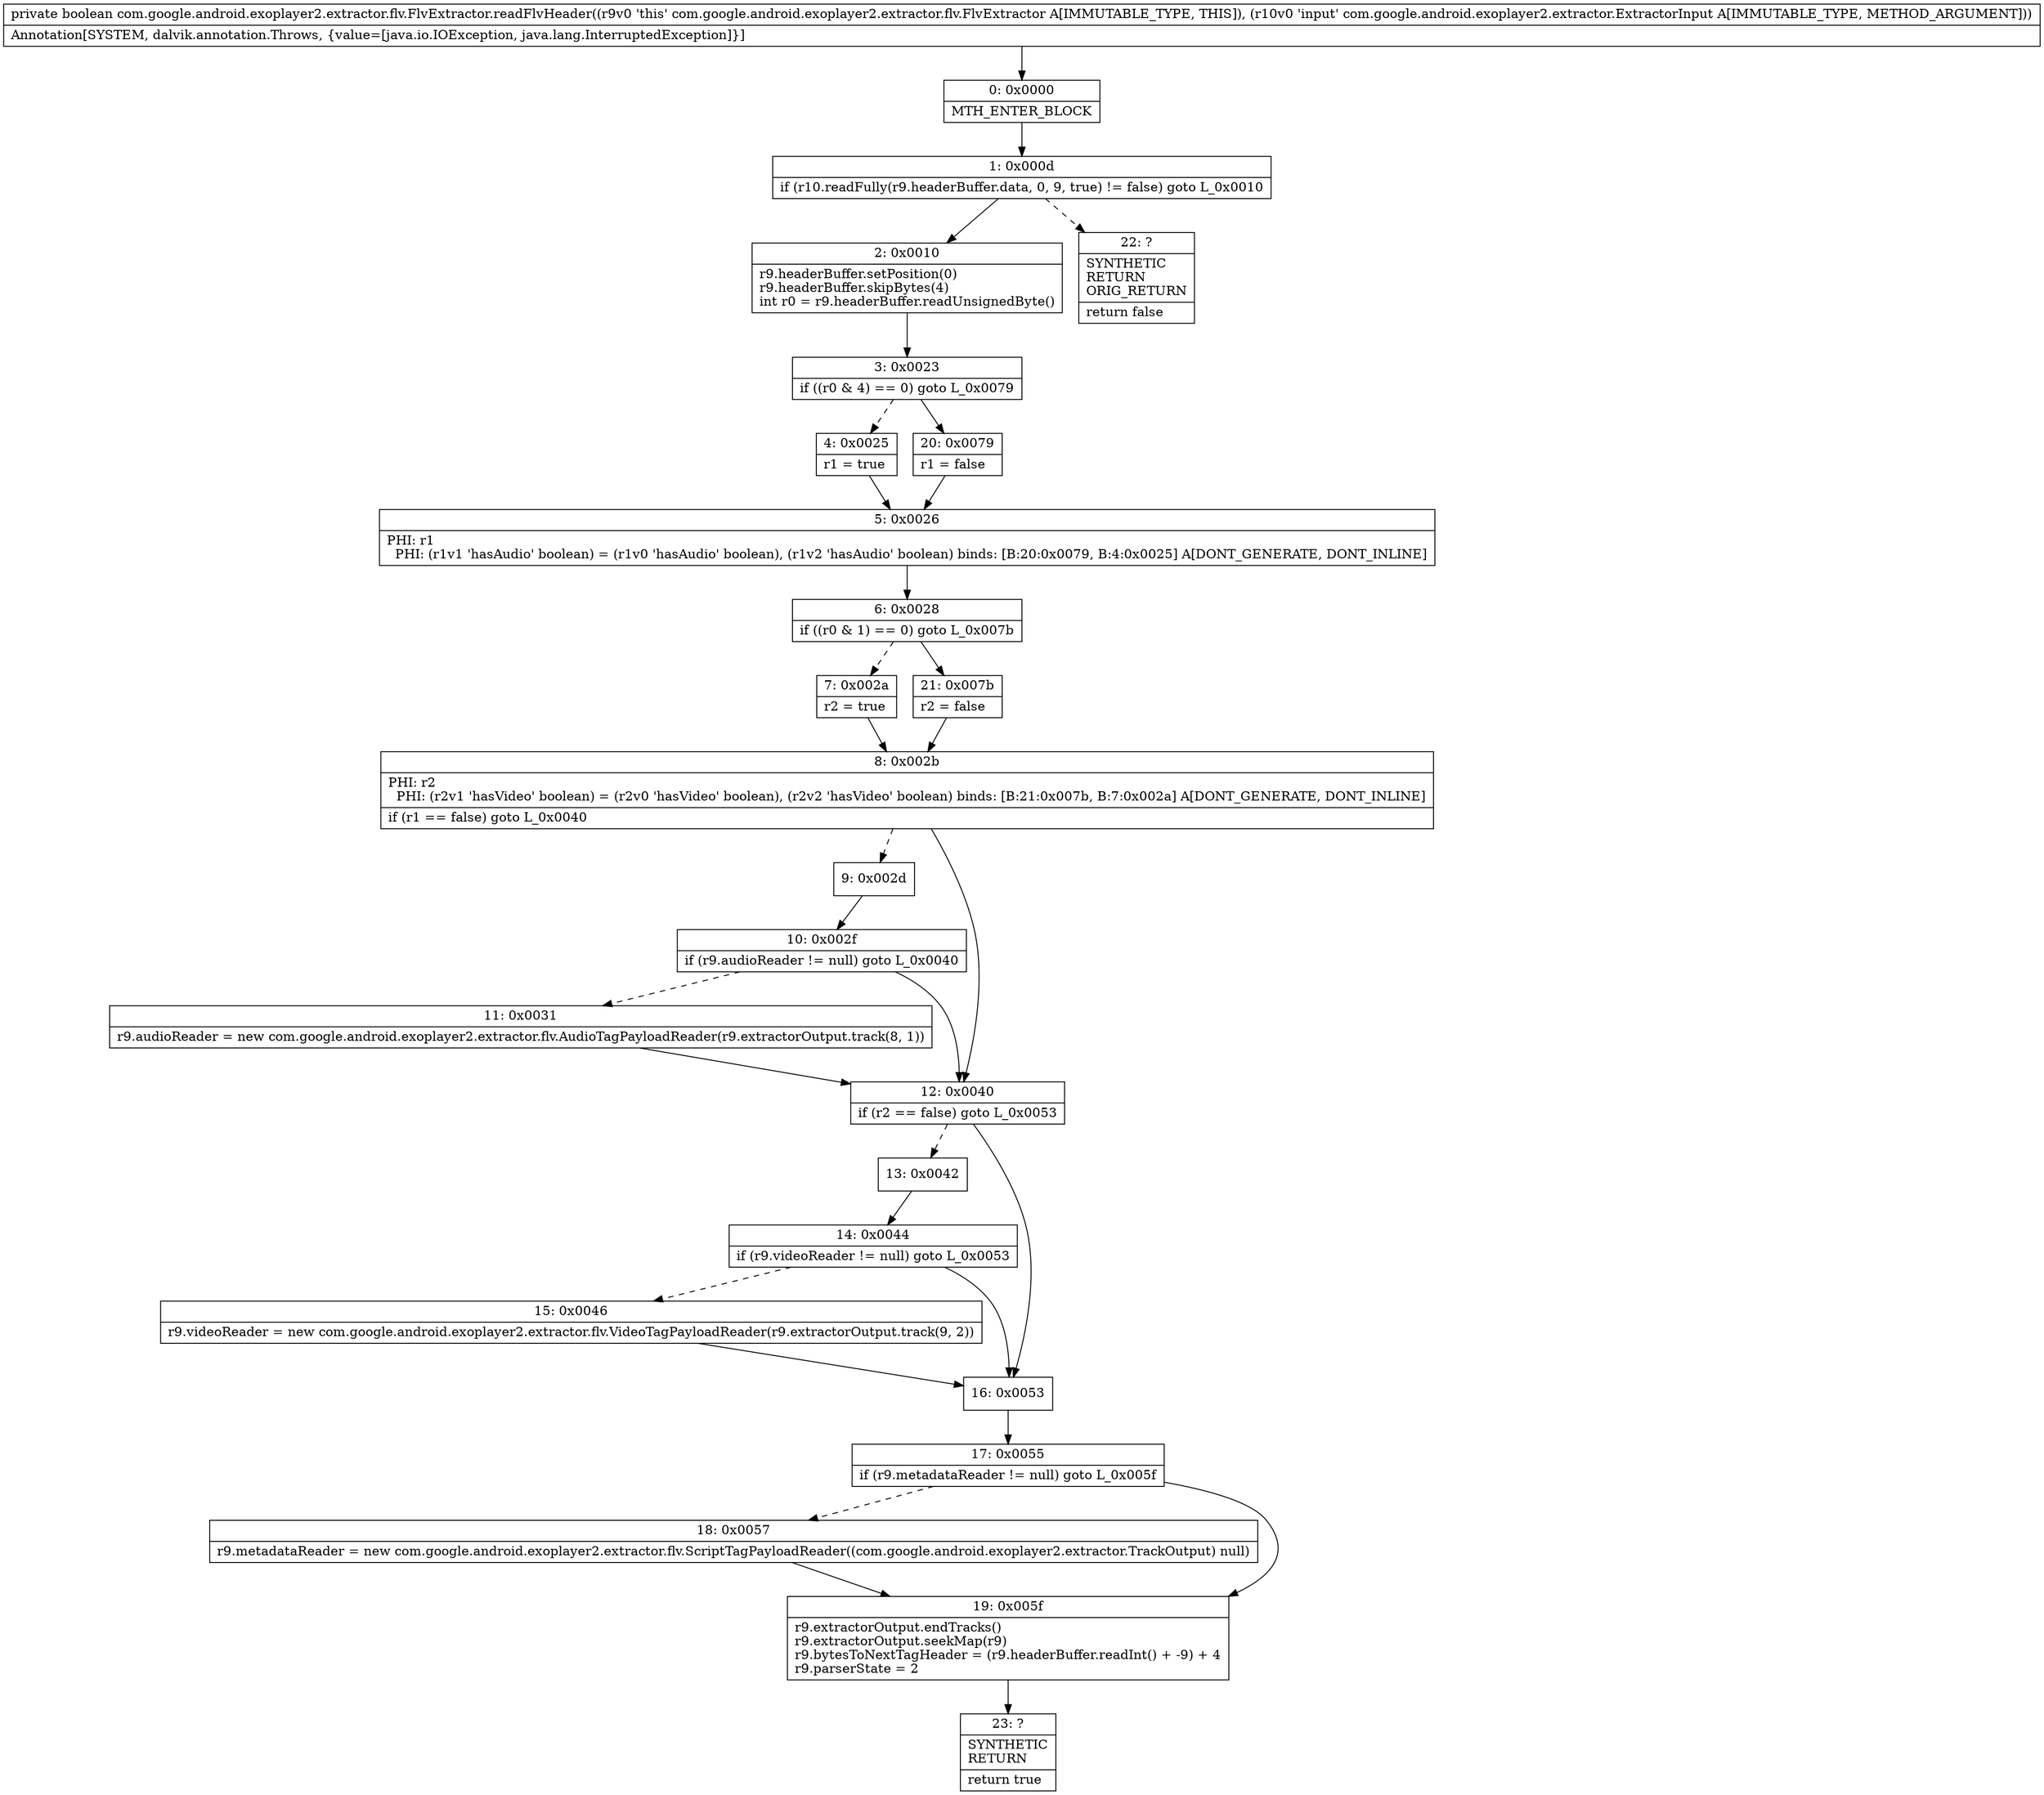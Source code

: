 digraph "CFG forcom.google.android.exoplayer2.extractor.flv.FlvExtractor.readFlvHeader(Lcom\/google\/android\/exoplayer2\/extractor\/ExtractorInput;)Z" {
Node_0 [shape=record,label="{0\:\ 0x0000|MTH_ENTER_BLOCK\l}"];
Node_1 [shape=record,label="{1\:\ 0x000d|if (r10.readFully(r9.headerBuffer.data, 0, 9, true) != false) goto L_0x0010\l}"];
Node_2 [shape=record,label="{2\:\ 0x0010|r9.headerBuffer.setPosition(0)\lr9.headerBuffer.skipBytes(4)\lint r0 = r9.headerBuffer.readUnsignedByte()\l}"];
Node_3 [shape=record,label="{3\:\ 0x0023|if ((r0 & 4) == 0) goto L_0x0079\l}"];
Node_4 [shape=record,label="{4\:\ 0x0025|r1 = true\l}"];
Node_5 [shape=record,label="{5\:\ 0x0026|PHI: r1 \l  PHI: (r1v1 'hasAudio' boolean) = (r1v0 'hasAudio' boolean), (r1v2 'hasAudio' boolean) binds: [B:20:0x0079, B:4:0x0025] A[DONT_GENERATE, DONT_INLINE]\l}"];
Node_6 [shape=record,label="{6\:\ 0x0028|if ((r0 & 1) == 0) goto L_0x007b\l}"];
Node_7 [shape=record,label="{7\:\ 0x002a|r2 = true\l}"];
Node_8 [shape=record,label="{8\:\ 0x002b|PHI: r2 \l  PHI: (r2v1 'hasVideo' boolean) = (r2v0 'hasVideo' boolean), (r2v2 'hasVideo' boolean) binds: [B:21:0x007b, B:7:0x002a] A[DONT_GENERATE, DONT_INLINE]\l|if (r1 == false) goto L_0x0040\l}"];
Node_9 [shape=record,label="{9\:\ 0x002d}"];
Node_10 [shape=record,label="{10\:\ 0x002f|if (r9.audioReader != null) goto L_0x0040\l}"];
Node_11 [shape=record,label="{11\:\ 0x0031|r9.audioReader = new com.google.android.exoplayer2.extractor.flv.AudioTagPayloadReader(r9.extractorOutput.track(8, 1))\l}"];
Node_12 [shape=record,label="{12\:\ 0x0040|if (r2 == false) goto L_0x0053\l}"];
Node_13 [shape=record,label="{13\:\ 0x0042}"];
Node_14 [shape=record,label="{14\:\ 0x0044|if (r9.videoReader != null) goto L_0x0053\l}"];
Node_15 [shape=record,label="{15\:\ 0x0046|r9.videoReader = new com.google.android.exoplayer2.extractor.flv.VideoTagPayloadReader(r9.extractorOutput.track(9, 2))\l}"];
Node_16 [shape=record,label="{16\:\ 0x0053}"];
Node_17 [shape=record,label="{17\:\ 0x0055|if (r9.metadataReader != null) goto L_0x005f\l}"];
Node_18 [shape=record,label="{18\:\ 0x0057|r9.metadataReader = new com.google.android.exoplayer2.extractor.flv.ScriptTagPayloadReader((com.google.android.exoplayer2.extractor.TrackOutput) null)\l}"];
Node_19 [shape=record,label="{19\:\ 0x005f|r9.extractorOutput.endTracks()\lr9.extractorOutput.seekMap(r9)\lr9.bytesToNextTagHeader = (r9.headerBuffer.readInt() + \-9) + 4\lr9.parserState = 2\l}"];
Node_20 [shape=record,label="{20\:\ 0x0079|r1 = false\l}"];
Node_21 [shape=record,label="{21\:\ 0x007b|r2 = false\l}"];
Node_22 [shape=record,label="{22\:\ ?|SYNTHETIC\lRETURN\lORIG_RETURN\l|return false\l}"];
Node_23 [shape=record,label="{23\:\ ?|SYNTHETIC\lRETURN\l|return true\l}"];
MethodNode[shape=record,label="{private boolean com.google.android.exoplayer2.extractor.flv.FlvExtractor.readFlvHeader((r9v0 'this' com.google.android.exoplayer2.extractor.flv.FlvExtractor A[IMMUTABLE_TYPE, THIS]), (r10v0 'input' com.google.android.exoplayer2.extractor.ExtractorInput A[IMMUTABLE_TYPE, METHOD_ARGUMENT]))  | Annotation[SYSTEM, dalvik.annotation.Throws, \{value=[java.io.IOException, java.lang.InterruptedException]\}]\l}"];
MethodNode -> Node_0;
Node_0 -> Node_1;
Node_1 -> Node_2;
Node_1 -> Node_22[style=dashed];
Node_2 -> Node_3;
Node_3 -> Node_4[style=dashed];
Node_3 -> Node_20;
Node_4 -> Node_5;
Node_5 -> Node_6;
Node_6 -> Node_7[style=dashed];
Node_6 -> Node_21;
Node_7 -> Node_8;
Node_8 -> Node_9[style=dashed];
Node_8 -> Node_12;
Node_9 -> Node_10;
Node_10 -> Node_11[style=dashed];
Node_10 -> Node_12;
Node_11 -> Node_12;
Node_12 -> Node_13[style=dashed];
Node_12 -> Node_16;
Node_13 -> Node_14;
Node_14 -> Node_15[style=dashed];
Node_14 -> Node_16;
Node_15 -> Node_16;
Node_16 -> Node_17;
Node_17 -> Node_18[style=dashed];
Node_17 -> Node_19;
Node_18 -> Node_19;
Node_19 -> Node_23;
Node_20 -> Node_5;
Node_21 -> Node_8;
}

